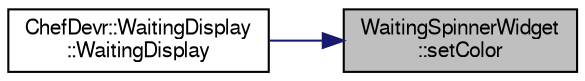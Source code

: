 digraph "WaitingSpinnerWidget::setColor"
{
 // LATEX_PDF_SIZE
  edge [fontname="FreeSans",fontsize="10",labelfontname="FreeSans",labelfontsize="10"];
  node [fontname="FreeSans",fontsize="10",shape=record];
  rankdir="RL";
  Node67 [label="WaitingSpinnerWidget\l::setColor",height=0.2,width=0.4,color="black", fillcolor="grey75", style="filled", fontcolor="black",tooltip=" "];
  Node67 -> Node68 [dir="back",color="midnightblue",fontsize="10",style="solid",fontname="FreeSans"];
  Node68 [label="ChefDevr::WaitingDisplay\l::WaitingDisplay",height=0.2,width=0.4,color="black", fillcolor="white", style="filled",URL="$class_chef_devr_1_1_waiting_display.html#aaf2fee02910d6d1f5a9e6f5a166e5ab1",tooltip=" "];
}
